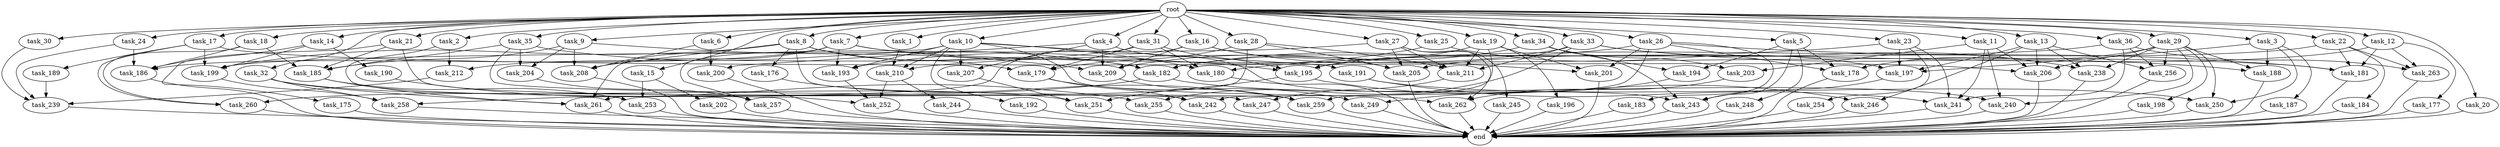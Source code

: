 digraph G {
  task_8 [size="102.400000"];
  task_239 [size="103079215104.000000"];
  task_252 [size="169221711462.400024"];
  task_189 [size="30923764531.200001"];
  task_17 [size="102.400000"];
  task_261 [size="114246130073.600006"];
  task_204 [size="49821620633.600006"];
  task_242 [size="194132521779.200012"];
  task_35 [size="102.400000"];
  task_26 [size="102.400000"];
  task_15 [size="102.400000"];
  task_178 [size="176952652595.200012"];
  task_251 [size="110810156236.800003"];
  task_209 [size="90194313216.000000"];
  task_211 [size="154618822656.000000"];
  task_255 [size="17179869184.000000"];
  task_206 [size="176952652595.200012"];
  task_33 [size="102.400000"];
  task_186 [size="138297946931.200012"];
  task_205 [size="130567005798.400009"];
  task_241 [size="185542587187.200012"];
  task_176 [size="85899345920.000000"];
  task_13 [size="102.400000"];
  task_22 [size="102.400000"];
  task_208 [size="128849018880.000000"];
  task_5 [size="102.400000"];
  task_36 [size="102.400000"];
  task_200 [size="76450417868.800003"];
  task_201 [size="154618822656.000000"];
  task_6 [size="102.400000"];
  task_7 [size="102.400000"];
  task_240 [size="90194313216.000000"];
  task_30 [size="102.400000"];
  task_262 [size="52398601011.200005"];
  task_3 [size="102.400000"];
  task_179 [size="210453397504.000000"];
  task_187 [size="21474836480.000000"];
  task_188 [size="56693568307.200005"];
  task_183 [size="85899345920.000000"];
  task_193 [size="30923764531.200001"];
  task_259 [size="240518168576.000000"];
  task_191 [size="13743895347.200001"];
  task_260 [size="52398601011.200005"];
  task_27 [size="102.400000"];
  task_253 [size="17179869184.000000"];
  task_202 [size="13743895347.200001"];
  root [size="0.000000"];
  task_182 [size="299788717260.799988"];
  task_258 [size="69578470195.199997"];
  task_245 [size="30923764531.200001"];
  task_21 [size="102.400000"];
  task_18 [size="102.400000"];
  task_180 [size="97066260889.600006"];
  task_31 [size="102.400000"];
  task_244 [size="13743895347.200001"];
  task_9 [size="102.400000"];
  task_192 [size="13743895347.200001"];
  task_28 [size="102.400000"];
  task_250 [size="73873437491.199997"];
  task_247 [size="84181359001.600006"];
  task_29 [size="102.400000"];
  task_185 [size="127131031961.600006"];
  task_34 [size="102.400000"];
  task_238 [size="104797202022.400009"];
  task_10 [size="102.400000"];
  task_212 [size="155477816115.200012"];
  task_181 [size="161490770329.600006"];
  task_177 [size="30923764531.200001"];
  task_194 [size="155477816115.200012"];
  task_2 [size="102.400000"];
  end [size="0.000000"];
  task_184 [size="30923764531.200001"];
  task_197 [size="108233175859.200012"];
  task_16 [size="102.400000"];
  task_14 [size="102.400000"];
  task_210 [size="154618822656.000000"];
  task_24 [size="102.400000"];
  task_198 [size="21474836480.000000"];
  task_195 [size="169221711462.400024"];
  task_243 [size="280031867699.200012"];
  task_257 [size="55834574848.000000"];
  task_19 [size="102.400000"];
  task_32 [size="102.400000"];
  task_196 [size="54975581388.800003"];
  task_25 [size="102.400000"];
  task_4 [size="102.400000"];
  task_175 [size="69578470195.199997"];
  task_207 [size="68719476736.000000"];
  task_263 [size="147746874982.399994"];
  task_254 [size="13743895347.200001"];
  task_23 [size="102.400000"];
  task_12 [size="102.400000"];
  task_256 [size="176952652595.200012"];
  task_1 [size="102.400000"];
  task_190 [size="85899345920.000000"];
  task_249 [size="155477816115.200012"];
  task_20 [size="102.400000"];
  task_246 [size="124554051584.000000"];
  task_203 [size="140874927308.800018"];
  task_199 [size="233646220902.400024"];
  task_11 [size="102.400000"];
  task_248 [size="69578470195.199997"];

  task_8 -> task_182 [size="838860800.000000"];
  task_8 -> task_208 [size="838860800.000000"];
  task_8 -> task_176 [size="838860800.000000"];
  task_8 -> task_179 [size="838860800.000000"];
  task_8 -> task_199 [size="838860800.000000"];
  task_8 -> task_259 [size="838860800.000000"];
  task_239 -> end [size="1.000000"];
  task_252 -> end [size="1.000000"];
  task_189 -> task_239 [size="134217728.000000"];
  task_17 -> task_189 [size="301989888.000000"];
  task_17 -> task_199 [size="301989888.000000"];
  task_17 -> task_206 [size="301989888.000000"];
  task_17 -> task_260 [size="301989888.000000"];
  task_261 -> end [size="1.000000"];
  task_204 -> task_257 [size="411041792.000000"];
  task_242 -> end [size="1.000000"];
  task_35 -> task_185 [size="411041792.000000"];
  task_35 -> task_204 [size="411041792.000000"];
  task_35 -> task_182 [size="411041792.000000"];
  task_35 -> task_247 [size="411041792.000000"];
  task_26 -> task_182 [size="838860800.000000"];
  task_26 -> task_181 [size="838860800.000000"];
  task_26 -> task_201 [size="838860800.000000"];
  task_26 -> task_183 [size="838860800.000000"];
  task_26 -> task_178 [size="838860800.000000"];
  task_26 -> task_259 [size="838860800.000000"];
  task_15 -> task_202 [size="134217728.000000"];
  task_15 -> task_253 [size="134217728.000000"];
  task_178 -> end [size="1.000000"];
  task_251 -> end [size="1.000000"];
  task_209 -> task_259 [size="134217728.000000"];
  task_211 -> task_247 [size="411041792.000000"];
  task_255 -> end [size="1.000000"];
  task_206 -> end [size="1.000000"];
  task_33 -> task_188 [size="134217728.000000"];
  task_33 -> task_255 [size="134217728.000000"];
  task_33 -> task_209 [size="134217728.000000"];
  task_33 -> task_211 [size="134217728.000000"];
  task_33 -> task_238 [size="134217728.000000"];
  task_186 -> end [size="1.000000"];
  task_205 -> end [size="1.000000"];
  task_241 -> end [size="1.000000"];
  task_176 -> task_259 [size="536870912.000000"];
  task_13 -> task_238 [size="679477248.000000"];
  task_13 -> task_197 [size="679477248.000000"];
  task_13 -> task_256 [size="679477248.000000"];
  task_13 -> task_246 [size="679477248.000000"];
  task_13 -> task_206 [size="679477248.000000"];
  task_22 -> task_181 [size="301989888.000000"];
  task_22 -> task_184 [size="301989888.000000"];
  task_22 -> task_195 [size="301989888.000000"];
  task_22 -> task_263 [size="301989888.000000"];
  task_208 -> end [size="1.000000"];
  task_5 -> task_194 [size="679477248.000000"];
  task_5 -> task_178 [size="679477248.000000"];
  task_5 -> task_243 [size="679477248.000000"];
  task_5 -> task_248 [size="679477248.000000"];
  task_36 -> task_210 [size="838860800.000000"];
  task_36 -> task_241 [size="838860800.000000"];
  task_36 -> task_256 [size="838860800.000000"];
  task_36 -> task_263 [size="838860800.000000"];
  task_200 -> end [size="1.000000"];
  task_201 -> end [size="1.000000"];
  task_6 -> task_208 [size="209715200.000000"];
  task_6 -> task_200 [size="209715200.000000"];
  task_7 -> task_208 [size="134217728.000000"];
  task_7 -> task_186 [size="134217728.000000"];
  task_7 -> task_181 [size="134217728.000000"];
  task_7 -> task_261 [size="134217728.000000"];
  task_7 -> task_195 [size="134217728.000000"];
  task_7 -> task_193 [size="134217728.000000"];
  task_240 -> end [size="1.000000"];
  task_30 -> task_239 [size="33554432.000000"];
  task_262 -> end [size="1.000000"];
  task_3 -> task_188 [size="209715200.000000"];
  task_3 -> task_197 [size="209715200.000000"];
  task_3 -> task_250 [size="209715200.000000"];
  task_3 -> task_187 [size="209715200.000000"];
  task_179 -> task_242 [size="679477248.000000"];
  task_179 -> task_249 [size="679477248.000000"];
  task_187 -> end [size="1.000000"];
  task_188 -> end [size="1.000000"];
  task_183 -> end [size="1.000000"];
  task_193 -> task_252 [size="679477248.000000"];
  task_259 -> end [size="1.000000"];
  task_191 -> task_241 [size="301989888.000000"];
  task_191 -> task_250 [size="301989888.000000"];
  task_260 -> end [size="1.000000"];
  task_27 -> task_245 [size="301989888.000000"];
  task_27 -> task_205 [size="301989888.000000"];
  task_27 -> task_262 [size="301989888.000000"];
  task_27 -> task_199 [size="301989888.000000"];
  task_27 -> task_211 [size="301989888.000000"];
  task_253 -> end [size="1.000000"];
  task_202 -> end [size="1.000000"];
  root -> task_8 [size="1.000000"];
  root -> task_14 [size="1.000000"];
  root -> task_24 [size="1.000000"];
  root -> task_13 [size="1.000000"];
  root -> task_17 [size="1.000000"];
  root -> task_21 [size="1.000000"];
  root -> task_18 [size="1.000000"];
  root -> task_22 [size="1.000000"];
  root -> task_31 [size="1.000000"];
  root -> task_9 [size="1.000000"];
  root -> task_5 [size="1.000000"];
  root -> task_36 [size="1.000000"];
  root -> task_32 [size="1.000000"];
  root -> task_26 [size="1.000000"];
  root -> task_15 [size="1.000000"];
  root -> task_6 [size="1.000000"];
  root -> task_4 [size="1.000000"];
  root -> task_25 [size="1.000000"];
  root -> task_30 [size="1.000000"];
  root -> task_34 [size="1.000000"];
  root -> task_3 [size="1.000000"];
  root -> task_19 [size="1.000000"];
  root -> task_10 [size="1.000000"];
  root -> task_23 [size="1.000000"];
  root -> task_12 [size="1.000000"];
  root -> task_1 [size="1.000000"];
  root -> task_33 [size="1.000000"];
  root -> task_2 [size="1.000000"];
  root -> task_29 [size="1.000000"];
  root -> task_20 [size="1.000000"];
  root -> task_35 [size="1.000000"];
  root -> task_7 [size="1.000000"];
  root -> task_27 [size="1.000000"];
  root -> task_11 [size="1.000000"];
  root -> task_28 [size="1.000000"];
  root -> task_16 [size="1.000000"];
  task_182 -> task_260 [size="134217728.000000"];
  task_182 -> task_240 [size="134217728.000000"];
  task_258 -> end [size="1.000000"];
  task_245 -> end [size="1.000000"];
  task_21 -> task_185 [size="679477248.000000"];
  task_21 -> task_242 [size="679477248.000000"];
  task_21 -> task_175 [size="679477248.000000"];
  task_18 -> task_185 [size="75497472.000000"];
  task_18 -> task_260 [size="75497472.000000"];
  task_18 -> task_186 [size="75497472.000000"];
  task_180 -> end [size="1.000000"];
  task_31 -> task_195 [size="679477248.000000"];
  task_31 -> task_180 [size="679477248.000000"];
  task_31 -> task_179 [size="679477248.000000"];
  task_31 -> task_212 [size="679477248.000000"];
  task_244 -> end [size="1.000000"];
  task_9 -> task_185 [size="75497472.000000"];
  task_9 -> task_208 [size="75497472.000000"];
  task_9 -> task_204 [size="75497472.000000"];
  task_9 -> task_209 [size="75497472.000000"];
  task_192 -> end [size="1.000000"];
  task_28 -> task_205 [size="536870912.000000"];
  task_28 -> task_261 [size="536870912.000000"];
  task_28 -> task_179 [size="536870912.000000"];
  task_28 -> task_211 [size="536870912.000000"];
  task_250 -> end [size="1.000000"];
  task_247 -> end [size="1.000000"];
  task_29 -> task_178 [size="209715200.000000"];
  task_29 -> task_238 [size="209715200.000000"];
  task_29 -> task_188 [size="209715200.000000"];
  task_29 -> task_198 [size="209715200.000000"];
  task_29 -> task_250 [size="209715200.000000"];
  task_29 -> task_256 [size="209715200.000000"];
  task_29 -> task_240 [size="209715200.000000"];
  task_29 -> task_206 [size="209715200.000000"];
  task_185 -> task_261 [size="33554432.000000"];
  task_185 -> task_253 [size="33554432.000000"];
  task_34 -> task_194 [size="838860800.000000"];
  task_34 -> task_182 [size="838860800.000000"];
  task_34 -> task_243 [size="838860800.000000"];
  task_34 -> task_203 [size="838860800.000000"];
  task_238 -> end [size="1.000000"];
  task_10 -> task_257 [size="134217728.000000"];
  task_10 -> task_262 [size="134217728.000000"];
  task_10 -> task_207 [size="134217728.000000"];
  task_10 -> task_210 [size="134217728.000000"];
  task_10 -> task_192 [size="134217728.000000"];
  task_10 -> task_191 [size="134217728.000000"];
  task_10 -> task_180 [size="134217728.000000"];
  task_10 -> task_193 [size="134217728.000000"];
  task_212 -> task_239 [size="536870912.000000"];
  task_181 -> end [size="1.000000"];
  task_177 -> end [size="1.000000"];
  task_194 -> task_249 [size="838860800.000000"];
  task_2 -> task_252 [size="838860800.000000"];
  task_2 -> task_212 [size="838860800.000000"];
  task_184 -> end [size="1.000000"];
  task_197 -> task_243 [size="679477248.000000"];
  task_16 -> task_201 [size="134217728.000000"];
  task_16 -> task_209 [size="134217728.000000"];
  task_16 -> task_258 [size="134217728.000000"];
  task_16 -> task_205 [size="134217728.000000"];
  task_14 -> task_190 [size="838860800.000000"];
  task_14 -> task_199 [size="838860800.000000"];
  task_14 -> task_186 [size="838860800.000000"];
  task_210 -> task_252 [size="134217728.000000"];
  task_210 -> task_244 [size="134217728.000000"];
  task_24 -> task_239 [size="301989888.000000"];
  task_24 -> task_186 [size="301989888.000000"];
  task_198 -> end [size="1.000000"];
  task_195 -> task_251 [size="536870912.000000"];
  task_195 -> task_246 [size="536870912.000000"];
  task_243 -> end [size="1.000000"];
  task_257 -> end [size="1.000000"];
  task_19 -> task_196 [size="536870912.000000"];
  task_19 -> task_195 [size="536870912.000000"];
  task_19 -> task_211 [size="536870912.000000"];
  task_19 -> task_201 [size="536870912.000000"];
  task_19 -> task_242 [size="536870912.000000"];
  task_32 -> task_251 [size="411041792.000000"];
  task_32 -> task_261 [size="411041792.000000"];
  task_32 -> task_258 [size="411041792.000000"];
  task_196 -> end [size="1.000000"];
  task_25 -> task_197 [size="33554432.000000"];
  task_25 -> task_193 [size="33554432.000000"];
  task_4 -> task_207 [size="536870912.000000"];
  task_4 -> task_209 [size="536870912.000000"];
  task_4 -> task_243 [size="536870912.000000"];
  task_4 -> task_200 [size="536870912.000000"];
  task_175 -> end [size="1.000000"];
  task_207 -> task_251 [size="134217728.000000"];
  task_263 -> end [size="1.000000"];
  task_254 -> end [size="1.000000"];
  task_23 -> task_241 [size="134217728.000000"];
  task_23 -> task_180 [size="134217728.000000"];
  task_23 -> task_197 [size="134217728.000000"];
  task_23 -> task_254 [size="134217728.000000"];
  task_12 -> task_181 [size="301989888.000000"];
  task_12 -> task_177 [size="301989888.000000"];
  task_12 -> task_263 [size="301989888.000000"];
  task_12 -> task_205 [size="301989888.000000"];
  task_256 -> end [size="1.000000"];
  task_1 -> task_210 [size="536870912.000000"];
  task_190 -> task_255 [size="33554432.000000"];
  task_249 -> end [size="1.000000"];
  task_20 -> end [size="1.000000"];
  task_246 -> end [size="1.000000"];
  task_203 -> task_262 [size="75497472.000000"];
  task_199 -> task_258 [size="134217728.000000"];
  task_11 -> task_241 [size="536870912.000000"];
  task_11 -> task_206 [size="536870912.000000"];
  task_11 -> task_240 [size="536870912.000000"];
  task_11 -> task_203 [size="536870912.000000"];
  task_248 -> end [size="1.000000"];
}
